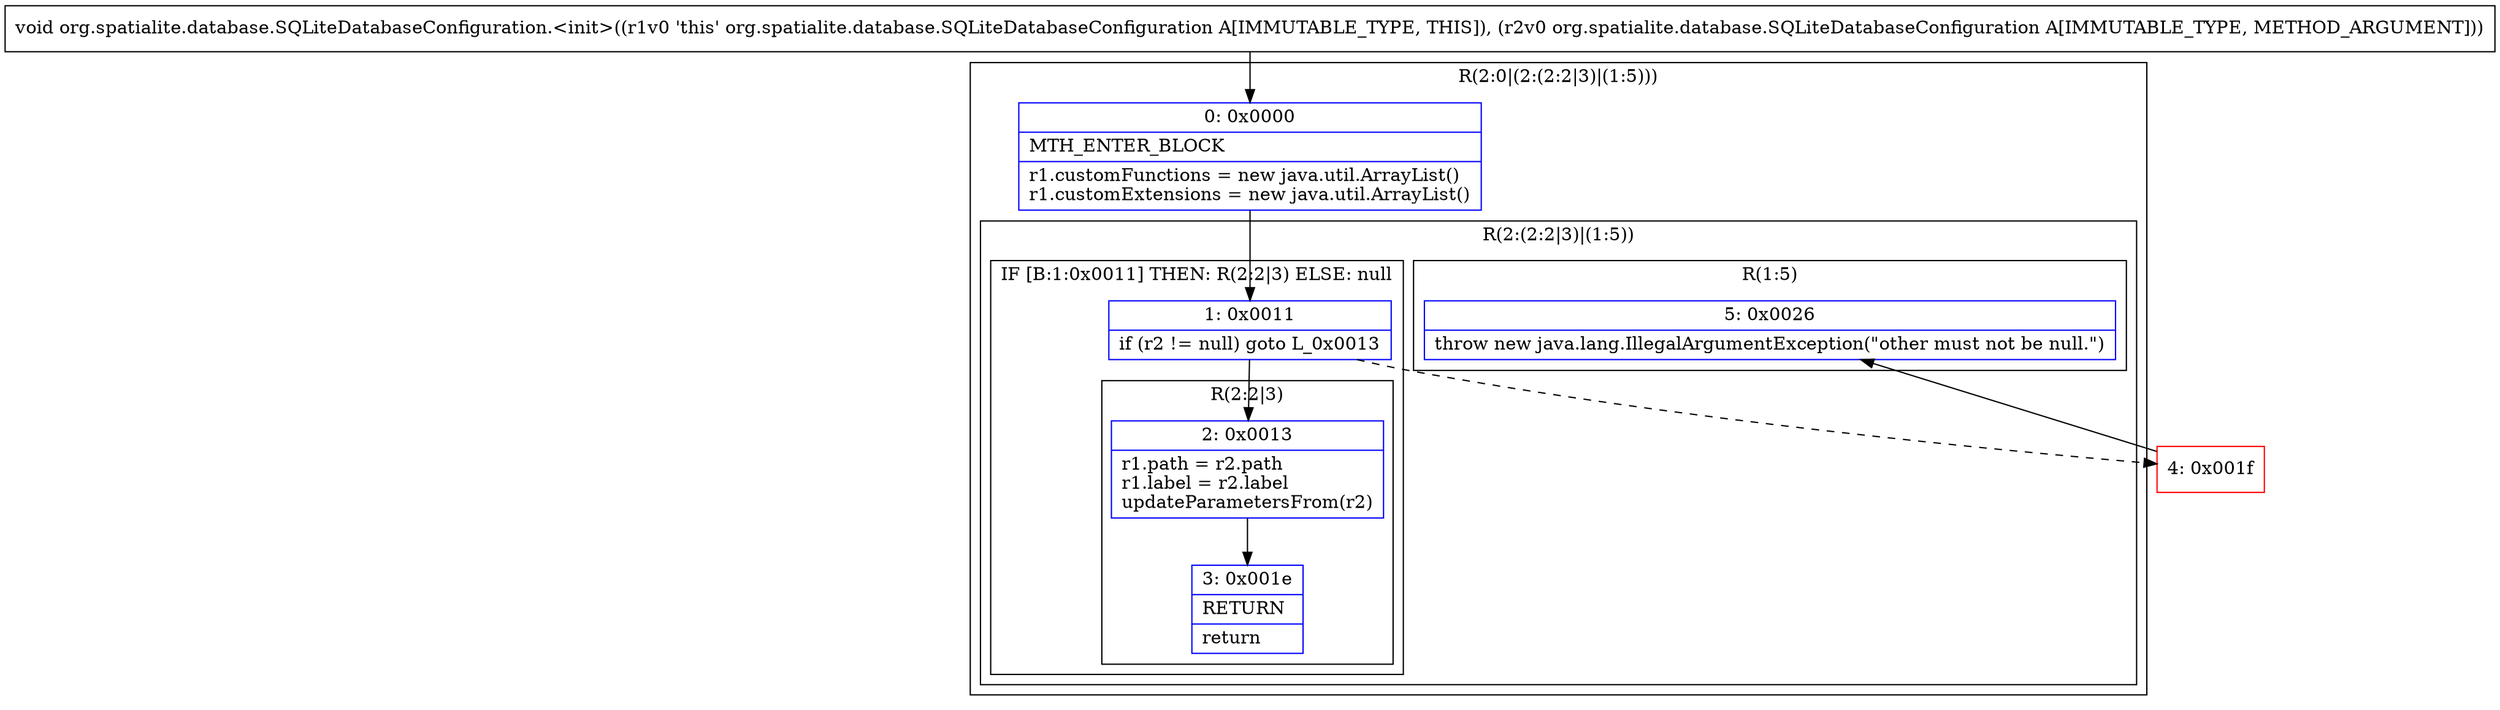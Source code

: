 digraph "CFG fororg.spatialite.database.SQLiteDatabaseConfiguration.\<init\>(Lorg\/spatialite\/database\/SQLiteDatabaseConfiguration;)V" {
subgraph cluster_Region_256791388 {
label = "R(2:0|(2:(2:2|3)|(1:5)))";
node [shape=record,color=blue];
Node_0 [shape=record,label="{0\:\ 0x0000|MTH_ENTER_BLOCK\l|r1.customFunctions = new java.util.ArrayList()\lr1.customExtensions = new java.util.ArrayList()\l}"];
subgraph cluster_Region_1865387115 {
label = "R(2:(2:2|3)|(1:5))";
node [shape=record,color=blue];
subgraph cluster_IfRegion_58409588 {
label = "IF [B:1:0x0011] THEN: R(2:2|3) ELSE: null";
node [shape=record,color=blue];
Node_1 [shape=record,label="{1\:\ 0x0011|if (r2 != null) goto L_0x0013\l}"];
subgraph cluster_Region_349774609 {
label = "R(2:2|3)";
node [shape=record,color=blue];
Node_2 [shape=record,label="{2\:\ 0x0013|r1.path = r2.path\lr1.label = r2.label\lupdateParametersFrom(r2)\l}"];
Node_3 [shape=record,label="{3\:\ 0x001e|RETURN\l|return\l}"];
}
}
subgraph cluster_Region_1777358437 {
label = "R(1:5)";
node [shape=record,color=blue];
Node_5 [shape=record,label="{5\:\ 0x0026|throw new java.lang.IllegalArgumentException(\"other must not be null.\")\l}"];
}
}
}
Node_4 [shape=record,color=red,label="{4\:\ 0x001f}"];
MethodNode[shape=record,label="{void org.spatialite.database.SQLiteDatabaseConfiguration.\<init\>((r1v0 'this' org.spatialite.database.SQLiteDatabaseConfiguration A[IMMUTABLE_TYPE, THIS]), (r2v0 org.spatialite.database.SQLiteDatabaseConfiguration A[IMMUTABLE_TYPE, METHOD_ARGUMENT])) }"];
MethodNode -> Node_0;
Node_0 -> Node_1;
Node_1 -> Node_2;
Node_1 -> Node_4[style=dashed];
Node_2 -> Node_3;
Node_4 -> Node_5;
}

